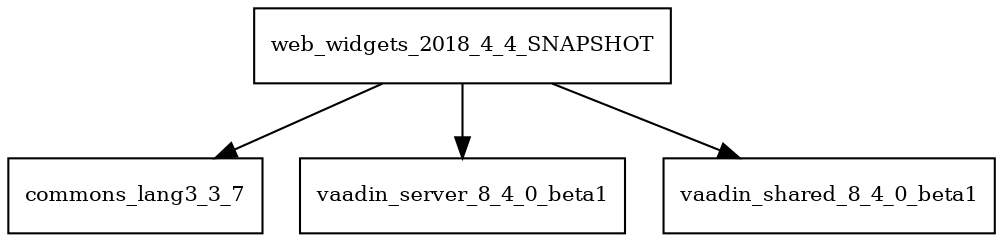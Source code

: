 digraph web_widgets_2018_4_4_SNAPSHOT_dependencies {
  node [shape = box, fontsize=10.0];
  web_widgets_2018_4_4_SNAPSHOT -> commons_lang3_3_7;
  web_widgets_2018_4_4_SNAPSHOT -> vaadin_server_8_4_0_beta1;
  web_widgets_2018_4_4_SNAPSHOT -> vaadin_shared_8_4_0_beta1;
}
